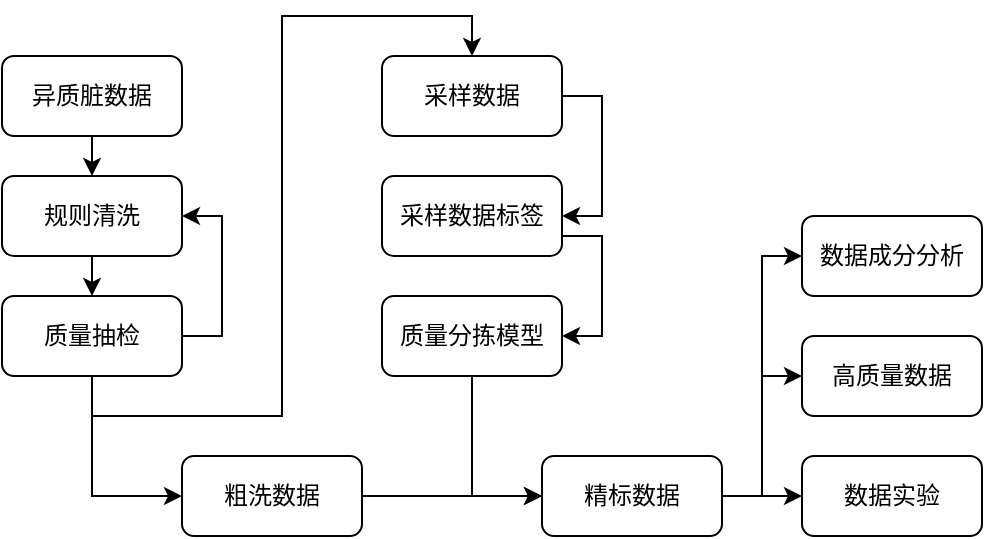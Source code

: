 <mxfile version="26.2.14">
  <diagram name="第 1 页" id="XSMXOZ8_Aq7owZjUp6Sq">
    <mxGraphModel dx="946" dy="610" grid="1" gridSize="10" guides="1" tooltips="1" connect="1" arrows="1" fold="1" page="1" pageScale="1" pageWidth="827" pageHeight="1169" math="0" shadow="0">
      <root>
        <mxCell id="0" />
        <mxCell id="1" parent="0" />
        <mxCell id="MrBZPx8XThcq10ZSCv4b-15" style="edgeStyle=orthogonalEdgeStyle;rounded=0;orthogonalLoop=1;jettySize=auto;html=1;exitX=0.5;exitY=1;exitDx=0;exitDy=0;entryX=0.5;entryY=0;entryDx=0;entryDy=0;" edge="1" parent="1" source="MrBZPx8XThcq10ZSCv4b-1" target="MrBZPx8XThcq10ZSCv4b-4">
          <mxGeometry relative="1" as="geometry" />
        </mxCell>
        <mxCell id="MrBZPx8XThcq10ZSCv4b-1" value="异质脏数据" style="rounded=1;whiteSpace=wrap;html=1;" vertex="1" parent="1">
          <mxGeometry x="80" y="40" width="90" height="40" as="geometry" />
        </mxCell>
        <mxCell id="MrBZPx8XThcq10ZSCv4b-16" style="edgeStyle=orthogonalEdgeStyle;rounded=0;orthogonalLoop=1;jettySize=auto;html=1;exitX=0.5;exitY=1;exitDx=0;exitDy=0;entryX=0.5;entryY=0;entryDx=0;entryDy=0;" edge="1" parent="1" source="MrBZPx8XThcq10ZSCv4b-4" target="MrBZPx8XThcq10ZSCv4b-5">
          <mxGeometry relative="1" as="geometry" />
        </mxCell>
        <mxCell id="MrBZPx8XThcq10ZSCv4b-4" value="规则清洗" style="rounded=1;whiteSpace=wrap;html=1;" vertex="1" parent="1">
          <mxGeometry x="80" y="100" width="90" height="40" as="geometry" />
        </mxCell>
        <mxCell id="MrBZPx8XThcq10ZSCv4b-14" style="edgeStyle=orthogonalEdgeStyle;rounded=0;orthogonalLoop=1;jettySize=auto;html=1;exitX=1;exitY=0.5;exitDx=0;exitDy=0;entryX=1;entryY=0.5;entryDx=0;entryDy=0;" edge="1" parent="1" source="MrBZPx8XThcq10ZSCv4b-5" target="MrBZPx8XThcq10ZSCv4b-4">
          <mxGeometry relative="1" as="geometry" />
        </mxCell>
        <mxCell id="MrBZPx8XThcq10ZSCv4b-17" style="edgeStyle=orthogonalEdgeStyle;rounded=0;orthogonalLoop=1;jettySize=auto;html=1;exitX=0.5;exitY=1;exitDx=0;exitDy=0;entryX=0;entryY=0.5;entryDx=0;entryDy=0;" edge="1" parent="1" source="MrBZPx8XThcq10ZSCv4b-5" target="MrBZPx8XThcq10ZSCv4b-9">
          <mxGeometry relative="1" as="geometry" />
        </mxCell>
        <mxCell id="MrBZPx8XThcq10ZSCv4b-19" style="edgeStyle=orthogonalEdgeStyle;rounded=0;orthogonalLoop=1;jettySize=auto;html=1;exitX=0.5;exitY=1;exitDx=0;exitDy=0;entryX=0.5;entryY=0;entryDx=0;entryDy=0;" edge="1" parent="1" source="MrBZPx8XThcq10ZSCv4b-5" target="MrBZPx8XThcq10ZSCv4b-6">
          <mxGeometry relative="1" as="geometry" />
        </mxCell>
        <mxCell id="MrBZPx8XThcq10ZSCv4b-5" value="质量抽检" style="rounded=1;whiteSpace=wrap;html=1;" vertex="1" parent="1">
          <mxGeometry x="80" y="160" width="90" height="40" as="geometry" />
        </mxCell>
        <mxCell id="MrBZPx8XThcq10ZSCv4b-20" style="edgeStyle=orthogonalEdgeStyle;rounded=0;orthogonalLoop=1;jettySize=auto;html=1;exitX=1;exitY=0.5;exitDx=0;exitDy=0;entryX=1;entryY=0.5;entryDx=0;entryDy=0;" edge="1" parent="1" source="MrBZPx8XThcq10ZSCv4b-6" target="MrBZPx8XThcq10ZSCv4b-7">
          <mxGeometry relative="1" as="geometry" />
        </mxCell>
        <mxCell id="MrBZPx8XThcq10ZSCv4b-6" value="采样数据" style="rounded=1;whiteSpace=wrap;html=1;" vertex="1" parent="1">
          <mxGeometry x="270" y="40" width="90" height="40" as="geometry" />
        </mxCell>
        <mxCell id="MrBZPx8XThcq10ZSCv4b-21" style="edgeStyle=orthogonalEdgeStyle;rounded=0;orthogonalLoop=1;jettySize=auto;html=1;exitX=1;exitY=0.75;exitDx=0;exitDy=0;entryX=1;entryY=0.5;entryDx=0;entryDy=0;" edge="1" parent="1" source="MrBZPx8XThcq10ZSCv4b-7" target="MrBZPx8XThcq10ZSCv4b-8">
          <mxGeometry relative="1" as="geometry" />
        </mxCell>
        <mxCell id="MrBZPx8XThcq10ZSCv4b-7" value="采样数据标签" style="rounded=1;whiteSpace=wrap;html=1;" vertex="1" parent="1">
          <mxGeometry x="270" y="100" width="90" height="40" as="geometry" />
        </mxCell>
        <mxCell id="MrBZPx8XThcq10ZSCv4b-22" style="edgeStyle=orthogonalEdgeStyle;rounded=0;orthogonalLoop=1;jettySize=auto;html=1;exitX=0.5;exitY=1;exitDx=0;exitDy=0;entryX=0;entryY=0.5;entryDx=0;entryDy=0;" edge="1" parent="1" source="MrBZPx8XThcq10ZSCv4b-8" target="MrBZPx8XThcq10ZSCv4b-10">
          <mxGeometry relative="1" as="geometry" />
        </mxCell>
        <mxCell id="MrBZPx8XThcq10ZSCv4b-8" value="质量分拣模型" style="rounded=1;whiteSpace=wrap;html=1;" vertex="1" parent="1">
          <mxGeometry x="270" y="160" width="90" height="40" as="geometry" />
        </mxCell>
        <mxCell id="MrBZPx8XThcq10ZSCv4b-18" style="edgeStyle=orthogonalEdgeStyle;rounded=0;orthogonalLoop=1;jettySize=auto;html=1;exitX=1;exitY=0.5;exitDx=0;exitDy=0;" edge="1" parent="1" source="MrBZPx8XThcq10ZSCv4b-9" target="MrBZPx8XThcq10ZSCv4b-10">
          <mxGeometry relative="1" as="geometry" />
        </mxCell>
        <mxCell id="MrBZPx8XThcq10ZSCv4b-9" value="粗洗数据" style="rounded=1;whiteSpace=wrap;html=1;" vertex="1" parent="1">
          <mxGeometry x="170" y="240" width="90" height="40" as="geometry" />
        </mxCell>
        <mxCell id="MrBZPx8XThcq10ZSCv4b-23" style="edgeStyle=orthogonalEdgeStyle;rounded=0;orthogonalLoop=1;jettySize=auto;html=1;exitX=1;exitY=0.5;exitDx=0;exitDy=0;entryX=0;entryY=0.5;entryDx=0;entryDy=0;" edge="1" parent="1" source="MrBZPx8XThcq10ZSCv4b-10" target="MrBZPx8XThcq10ZSCv4b-11">
          <mxGeometry relative="1" as="geometry" />
        </mxCell>
        <mxCell id="MrBZPx8XThcq10ZSCv4b-24" style="edgeStyle=orthogonalEdgeStyle;rounded=0;orthogonalLoop=1;jettySize=auto;html=1;exitX=1;exitY=0.5;exitDx=0;exitDy=0;entryX=0;entryY=0.5;entryDx=0;entryDy=0;" edge="1" parent="1" source="MrBZPx8XThcq10ZSCv4b-10" target="MrBZPx8XThcq10ZSCv4b-12">
          <mxGeometry relative="1" as="geometry" />
        </mxCell>
        <mxCell id="MrBZPx8XThcq10ZSCv4b-25" style="edgeStyle=orthogonalEdgeStyle;rounded=0;orthogonalLoop=1;jettySize=auto;html=1;exitX=1;exitY=0.5;exitDx=0;exitDy=0;entryX=0;entryY=0.5;entryDx=0;entryDy=0;" edge="1" parent="1" source="MrBZPx8XThcq10ZSCv4b-10" target="MrBZPx8XThcq10ZSCv4b-13">
          <mxGeometry relative="1" as="geometry" />
        </mxCell>
        <mxCell id="MrBZPx8XThcq10ZSCv4b-10" value="精标数据" style="rounded=1;whiteSpace=wrap;html=1;" vertex="1" parent="1">
          <mxGeometry x="350" y="240" width="90" height="40" as="geometry" />
        </mxCell>
        <mxCell id="MrBZPx8XThcq10ZSCv4b-11" value="数据成分分析" style="rounded=1;whiteSpace=wrap;html=1;" vertex="1" parent="1">
          <mxGeometry x="480" y="120" width="90" height="40" as="geometry" />
        </mxCell>
        <mxCell id="MrBZPx8XThcq10ZSCv4b-12" value="高质量数据" style="rounded=1;whiteSpace=wrap;html=1;" vertex="1" parent="1">
          <mxGeometry x="480" y="180" width="90" height="40" as="geometry" />
        </mxCell>
        <mxCell id="MrBZPx8XThcq10ZSCv4b-13" value="数据实验" style="rounded=1;whiteSpace=wrap;html=1;" vertex="1" parent="1">
          <mxGeometry x="480" y="240" width="90" height="40" as="geometry" />
        </mxCell>
      </root>
    </mxGraphModel>
  </diagram>
</mxfile>
